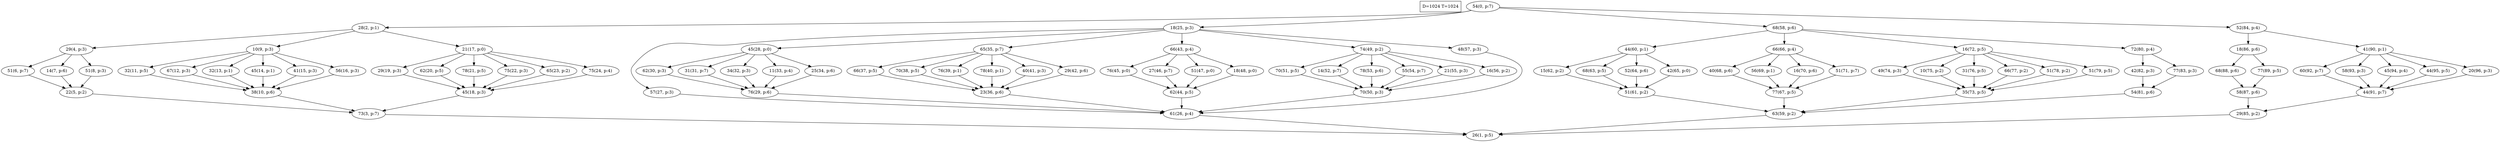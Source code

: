 digraph Task {
i [shape=box, label="D=1024 T=1024"]; 
0 [label="54(0, p:7)"];
1 [label="26(1, p:5)"];
2 [label="28(2, p:1)"];
3 [label="73(3, p:7)"];
4 [label="29(4, p:3)"];
5 [label="22(5, p:2)"];
6 [label="51(6, p:7)"];
7 [label="14(7, p:6)"];
8 [label="51(8, p:3)"];
9 [label="10(9, p:3)"];
10 [label="38(10, p:6)"];
11 [label="32(11, p:5)"];
12 [label="67(12, p:3)"];
13 [label="32(13, p:1)"];
14 [label="45(14, p:1)"];
15 [label="41(15, p:3)"];
16 [label="56(16, p:3)"];
17 [label="21(17, p:0)"];
18 [label="45(18, p:3)"];
19 [label="29(19, p:3)"];
20 [label="62(20, p:5)"];
21 [label="78(21, p:5)"];
22 [label="75(22, p:3)"];
23 [label="65(23, p:2)"];
24 [label="75(24, p:4)"];
25 [label="18(25, p:3)"];
26 [label="61(26, p:4)"];
27 [label="57(27, p:3)"];
28 [label="45(28, p:0)"];
29 [label="76(29, p:6)"];
30 [label="62(30, p:3)"];
31 [label="31(31, p:7)"];
32 [label="34(32, p:3)"];
33 [label="11(33, p:4)"];
34 [label="25(34, p:6)"];
35 [label="65(35, p:7)"];
36 [label="23(36, p:6)"];
37 [label="66(37, p:5)"];
38 [label="70(38, p:5)"];
39 [label="76(39, p:1)"];
40 [label="78(40, p:1)"];
41 [label="40(41, p:3)"];
42 [label="29(42, p:6)"];
43 [label="66(43, p:4)"];
44 [label="62(44, p:5)"];
45 [label="76(45, p:0)"];
46 [label="27(46, p:7)"];
47 [label="51(47, p:0)"];
48 [label="18(48, p:0)"];
49 [label="74(49, p:2)"];
50 [label="70(50, p:3)"];
51 [label="70(51, p:5)"];
52 [label="14(52, p:7)"];
53 [label="78(53, p:6)"];
54 [label="55(54, p:7)"];
55 [label="21(55, p:3)"];
56 [label="16(56, p:2)"];
57 [label="48(57, p:3)"];
58 [label="68(58, p:6)"];
59 [label="63(59, p:2)"];
60 [label="44(60, p:1)"];
61 [label="51(61, p:2)"];
62 [label="15(62, p:2)"];
63 [label="68(63, p:5)"];
64 [label="52(64, p:6)"];
65 [label="42(65, p:0)"];
66 [label="66(66, p:4)"];
67 [label="77(67, p:5)"];
68 [label="40(68, p:6)"];
69 [label="56(69, p:1)"];
70 [label="16(70, p:6)"];
71 [label="51(71, p:7)"];
72 [label="16(72, p:5)"];
73 [label="35(73, p:5)"];
74 [label="49(74, p:3)"];
75 [label="10(75, p:2)"];
76 [label="31(76, p:5)"];
77 [label="66(77, p:2)"];
78 [label="51(78, p:2)"];
79 [label="51(79, p:5)"];
80 [label="72(80, p:4)"];
81 [label="54(81, p:6)"];
82 [label="42(82, p:3)"];
83 [label="77(83, p:3)"];
84 [label="52(84, p:4)"];
85 [label="29(85, p:2)"];
86 [label="18(86, p:6)"];
87 [label="58(87, p:6)"];
88 [label="68(88, p:6)"];
89 [label="77(89, p:5)"];
90 [label="41(90, p:1)"];
91 [label="44(91, p:7)"];
92 [label="60(92, p:7)"];
93 [label="58(93, p:3)"];
94 [label="45(94, p:4)"];
95 [label="44(95, p:5)"];
96 [label="20(96, p:3)"];
0 -> 2;
0 -> 25;
0 -> 58;
0 -> 84;
2 -> 4;
2 -> 9;
2 -> 17;
3 -> 1;
4 -> 6;
4 -> 7;
4 -> 8;
5 -> 3;
6 -> 5;
7 -> 5;
8 -> 5;
9 -> 11;
9 -> 12;
9 -> 13;
9 -> 14;
9 -> 15;
9 -> 16;
10 -> 3;
11 -> 10;
12 -> 10;
13 -> 10;
14 -> 10;
15 -> 10;
16 -> 10;
17 -> 19;
17 -> 20;
17 -> 21;
17 -> 22;
17 -> 23;
17 -> 24;
18 -> 3;
19 -> 18;
20 -> 18;
21 -> 18;
22 -> 18;
23 -> 18;
24 -> 18;
25 -> 27;
25 -> 28;
25 -> 35;
25 -> 43;
25 -> 49;
25 -> 57;
26 -> 1;
27 -> 26;
28 -> 30;
28 -> 31;
28 -> 32;
28 -> 33;
28 -> 34;
29 -> 26;
30 -> 29;
31 -> 29;
32 -> 29;
33 -> 29;
34 -> 29;
35 -> 37;
35 -> 38;
35 -> 39;
35 -> 40;
35 -> 41;
35 -> 42;
36 -> 26;
37 -> 36;
38 -> 36;
39 -> 36;
40 -> 36;
41 -> 36;
42 -> 36;
43 -> 45;
43 -> 46;
43 -> 47;
43 -> 48;
44 -> 26;
45 -> 44;
46 -> 44;
47 -> 44;
48 -> 44;
49 -> 51;
49 -> 52;
49 -> 53;
49 -> 54;
49 -> 55;
49 -> 56;
50 -> 26;
51 -> 50;
52 -> 50;
53 -> 50;
54 -> 50;
55 -> 50;
56 -> 50;
57 -> 26;
58 -> 60;
58 -> 66;
58 -> 72;
58 -> 80;
59 -> 1;
60 -> 62;
60 -> 63;
60 -> 64;
60 -> 65;
61 -> 59;
62 -> 61;
63 -> 61;
64 -> 61;
65 -> 61;
66 -> 68;
66 -> 69;
66 -> 70;
66 -> 71;
67 -> 59;
68 -> 67;
69 -> 67;
70 -> 67;
71 -> 67;
72 -> 74;
72 -> 75;
72 -> 76;
72 -> 77;
72 -> 78;
72 -> 79;
73 -> 59;
74 -> 73;
75 -> 73;
76 -> 73;
77 -> 73;
78 -> 73;
79 -> 73;
80 -> 82;
80 -> 83;
81 -> 59;
82 -> 81;
83 -> 81;
84 -> 86;
84 -> 90;
85 -> 1;
86 -> 88;
86 -> 89;
87 -> 85;
88 -> 87;
89 -> 87;
90 -> 92;
90 -> 93;
90 -> 94;
90 -> 95;
90 -> 96;
91 -> 85;
92 -> 91;
93 -> 91;
94 -> 91;
95 -> 91;
96 -> 91;
}